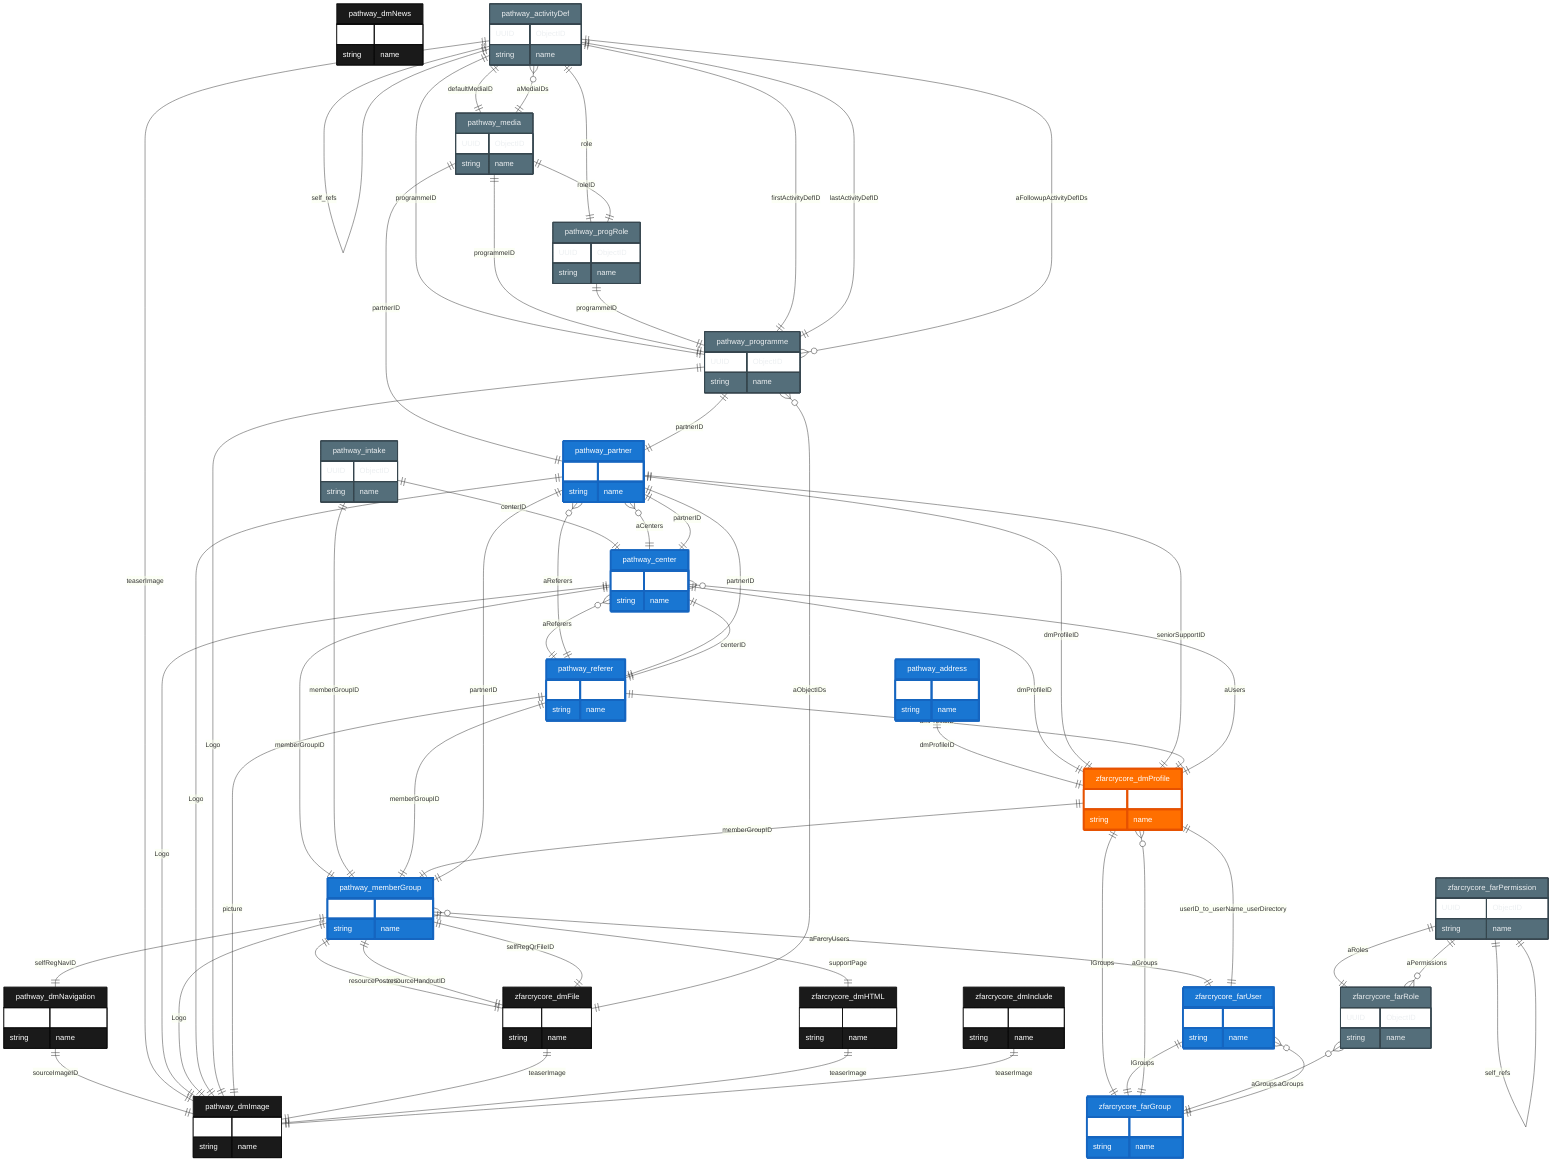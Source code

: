 erDiagram
    %% Parameters:
%%   Focus: dmProfile
%%   Domains: partner, site
%%   Chart Type: ER
    "pathway_dmImage" {
        UUID ObjectID
        string name
    }

    "pathway_dmNavigation" {
        UUID ObjectID
        string name
    }

    "pathway_dmNews" {
        UUID ObjectID
        string name
    }

    "pathway_activityDef" {
        UUID ObjectID
        string name
    }

    "pathway_address" {
        UUID ObjectID
        string name
    }

    "pathway_center" {
        UUID ObjectID
        string name
    }

    "pathway_intake" {
        UUID ObjectID
        string name
    }

    "pathway_media" {
        UUID ObjectID
        string name
    }

    "pathway_memberGroup" {
        UUID ObjectID
        string name
    }

    "pathway_partner" {
        UUID ObjectID
        string name
    }

    "pathway_programme" {
        UUID ObjectID
        string name
    }

    "pathway_progRole" {
        UUID ObjectID
        string name
    }

    "pathway_referer" {
        UUID ObjectID
        string name
    }

    "zfarcrycore_dmFile" {
        UUID ObjectID
        string name
    }

    "zfarcrycore_dmHTML" {
        UUID ObjectID
        string name
    }

    "zfarcrycore_dmInclude" {
        UUID ObjectID
        string name
    }

    "zfarcrycore_dmProfile" {
        UUID ObjectID
        string name
    }

    "zfarcrycore_farGroup" {
        UUID ObjectID
        string name
    }

    "zfarcrycore_farPermission" {
        UUID ObjectID
        string name
    }

    "zfarcrycore_farRole" {
        UUID ObjectID
        string name
    }

    "zfarcrycore_farUser" {
        UUID ObjectID
        string name
    }

    %% Direct FK Relationships
    "pathway_dmNavigation" ||--|| "pathway_dmImage" : sourceImageID
    "pathway_activityDef" ||--|| "pathway_programme" : programmeID
    "pathway_activityDef" ||--|| "pathway_dmImage" : teaserImage
    "pathway_activityDef" ||--|| "pathway_progRole" : role
    "pathway_activityDef" ||--|| "pathway_media" : defaultMediaID
    "pathway_address" ||--|| "zfarcrycore_dmProfile" : dmProfileID
    "pathway_center" ||--|| "pathway_dmImage" : Logo
    "pathway_center" ||--|| "zfarcrycore_dmProfile" : dmProfileID
    "pathway_center" ||--|| "pathway_partner" : partnerID
    "pathway_center" ||--|| "pathway_memberGroup" : memberGroupID
    "pathway_intake" ||--|| "pathway_memberGroup" : memberGroupID
    "pathway_intake" ||--|| "pathway_center" : centerID
    "pathway_media" ||--|| "pathway_partner" : partnerID
    "pathway_media" ||--|| "pathway_programme" : programmeID
    "pathway_media" ||--|| "pathway_progRole" : roleID
    "pathway_memberGroup" ||--|| "pathway_partner" : partnerID
    "pathway_memberGroup" ||--|| "pathway_dmImage" : Logo
    "pathway_memberGroup" ||--|| "zfarcrycore_dmFile" : resourcePosterID
    "pathway_memberGroup" ||--|| "zfarcrycore_dmFile" : resourceHandoutID
    "pathway_memberGroup" ||--|| "zfarcrycore_dmHTML" : supportPage
    "pathway_memberGroup" ||--|| "pathway_dmNavigation" : selfRegNavID
    "pathway_memberGroup" ||--|| "zfarcrycore_dmFile" : selfRegQrFileID
    "pathway_partner" ||--|| "pathway_dmImage" : Logo
    "pathway_partner" ||--|| "zfarcrycore_dmProfile" : dmProfileID
    "pathway_partner" ||--|| "zfarcrycore_dmProfile" : seniorSupportID
    "pathway_programme" ||--|| "pathway_partner" : partnerID
    "pathway_programme" ||--|| "pathway_dmImage" : Logo
    "pathway_programme" ||--|| "pathway_activityDef" : firstActivityDefID
    "pathway_programme" ||--|| "pathway_activityDef" : lastActivityDefID
    "pathway_progRole" ||--|| "pathway_programme" : programmeID
    "pathway_referer" ||--|| "pathway_dmImage" : picture
    "pathway_referer" ||--|| "zfarcrycore_dmProfile" : dmProfileID
    "pathway_referer" ||--|| "pathway_partner" : partnerID
    "pathway_referer" ||--|| "pathway_memberGroup" : memberGroupID
    "pathway_referer" ||--|| "pathway_center" : centerID
    "zfarcrycore_dmFile" ||--|| "pathway_dmImage" : teaserImage
    "zfarcrycore_dmHTML" ||--|| "pathway_dmImage" : teaserImage
    "zfarcrycore_dmInclude" ||--|| "pathway_dmImage" : teaserImage
    "zfarcrycore_dmProfile" ||--|| "pathway_memberGroup" : memberGroupID
    "zfarcrycore_dmProfile" ||--|| "zfarcrycore_farGroup" : lGroups
    "zfarcrycore_farPermission" ||--|| "zfarcrycore_farRole" : aRoles
    "zfarcrycore_farUser" ||--|| "zfarcrycore_farGroup" : lGroups
    %% End Direct FK Relationships

    %% Special Joins
    "zfarcrycore_farUser" ||--|| "zfarcrycore_dmProfile" : userID_to_userName_userDirectory
    %% End Special Joins

    %% Self-Referencing Relationships for activityDef
    %% Self-refs include: onEndID, aCuePointActivities, aInteract1Activities, aInteract2Activities, aInteract3Activities, aInteract4Activities, aInteract5Activities
    "pathway_activityDef" ||--|| "pathway_activityDef" : self_refs
    %% End Self-Referencing Relationships for activityDef

    %% Self-Referencing Relationships for farPermission
    %% Self-refs include: aRelatedtypes
    "zfarcrycore_farPermission" ||--|| "zfarcrycore_farPermission" : self_refs
    %% End Self-Referencing Relationships for farPermission

    %% Join Table Relationships
    "pathway_activityDef" }o--|| "pathway_media" : aMediaIDs
    "pathway_center" }o--|| "zfarcrycore_dmProfile" : aUsers
    "pathway_center" }o--|| "pathway_referer" : aReferers
    "pathway_memberGroup" }o--|| "zfarcrycore_farUser" : aFarcryUsers
    "pathway_partner" }o--|| "pathway_center" : aCenters
    "pathway_partner" }o--|| "pathway_referer" : aReferers
    "pathway_programme" }o--|| "pathway_activityDef" : aFollowupActivityDefIDs
    "pathway_programme" }o--|| "zfarcrycore_dmFile" : aObjectIDs
    "zfarcrycore_dmProfile" }o--|| "zfarcrycore_farGroup" : aGroups
    "zfarcrycore_farRole" }o--|| "zfarcrycore_farGroup" : aGroups
    "zfarcrycore_farRole" }o--|| "zfarcrycore_farPermission" : aPermissions
    "zfarcrycore_farUser" }o--|| "zfarcrycore_farGroup" : aGroups
    %% End Join Table Relationships


    %% Entity Styling
    style pathway_dmImage fill:#1a1a1a,stroke:#0d0d0d,stroke-width:1px,color:#fff
    style pathway_dmNavigation fill:#1a1a1a,stroke:#0d0d0d,stroke-width:1px,color:#fff
    style pathway_dmNews fill:#1a1a1a,stroke:#0d0d0d,stroke-width:1px,color:#fff
    style pathway_activityDef fill:#546e7a,stroke:#37474f,stroke-width:2px,color:#eceff1
    style pathway_address fill:#1976d2,stroke:#1565c0,stroke-width:4px,color:#fff
    style pathway_center fill:#1976d2,stroke:#1565c0,stroke-width:4px,color:#fff
    style pathway_intake fill:#546e7a,stroke:#37474f,stroke-width:2px,color:#eceff1
    style pathway_media fill:#546e7a,stroke:#37474f,stroke-width:2px,color:#eceff1
    style pathway_memberGroup fill:#1976d2,stroke:#1565c0,stroke-width:4px,color:#fff
    style pathway_partner fill:#1976d2,stroke:#1565c0,stroke-width:4px,color:#fff
    style pathway_programme fill:#546e7a,stroke:#37474f,stroke-width:2px,color:#eceff1
    style pathway_progRole fill:#546e7a,stroke:#37474f,stroke-width:2px,color:#eceff1
    style pathway_referer fill:#1976d2,stroke:#1565c0,stroke-width:4px,color:#fff
    style zfarcrycore_dmFile fill:#1a1a1a,stroke:#0d0d0d,stroke-width:1px,color:#fff
    style zfarcrycore_dmHTML fill:#1a1a1a,stroke:#0d0d0d,stroke-width:1px,color:#fff
    style zfarcrycore_dmInclude fill:#1a1a1a,stroke:#0d0d0d,stroke-width:1px,color:#fff
    style zfarcrycore_dmProfile fill:#ff6f00,stroke:#e65100,stroke-width:4px,color:#fff
    style zfarcrycore_farGroup fill:#1976d2,stroke:#1565c0,stroke-width:4px,color:#fff
    style zfarcrycore_farPermission fill:#546e7a,stroke:#37474f,stroke-width:2px,color:#eceff1
    style zfarcrycore_farRole fill:#546e7a,stroke:#37474f,stroke-width:2px,color:#eceff1
    style zfarcrycore_farUser fill:#1976d2,stroke:#1565c0,stroke-width:4px,color:#fff